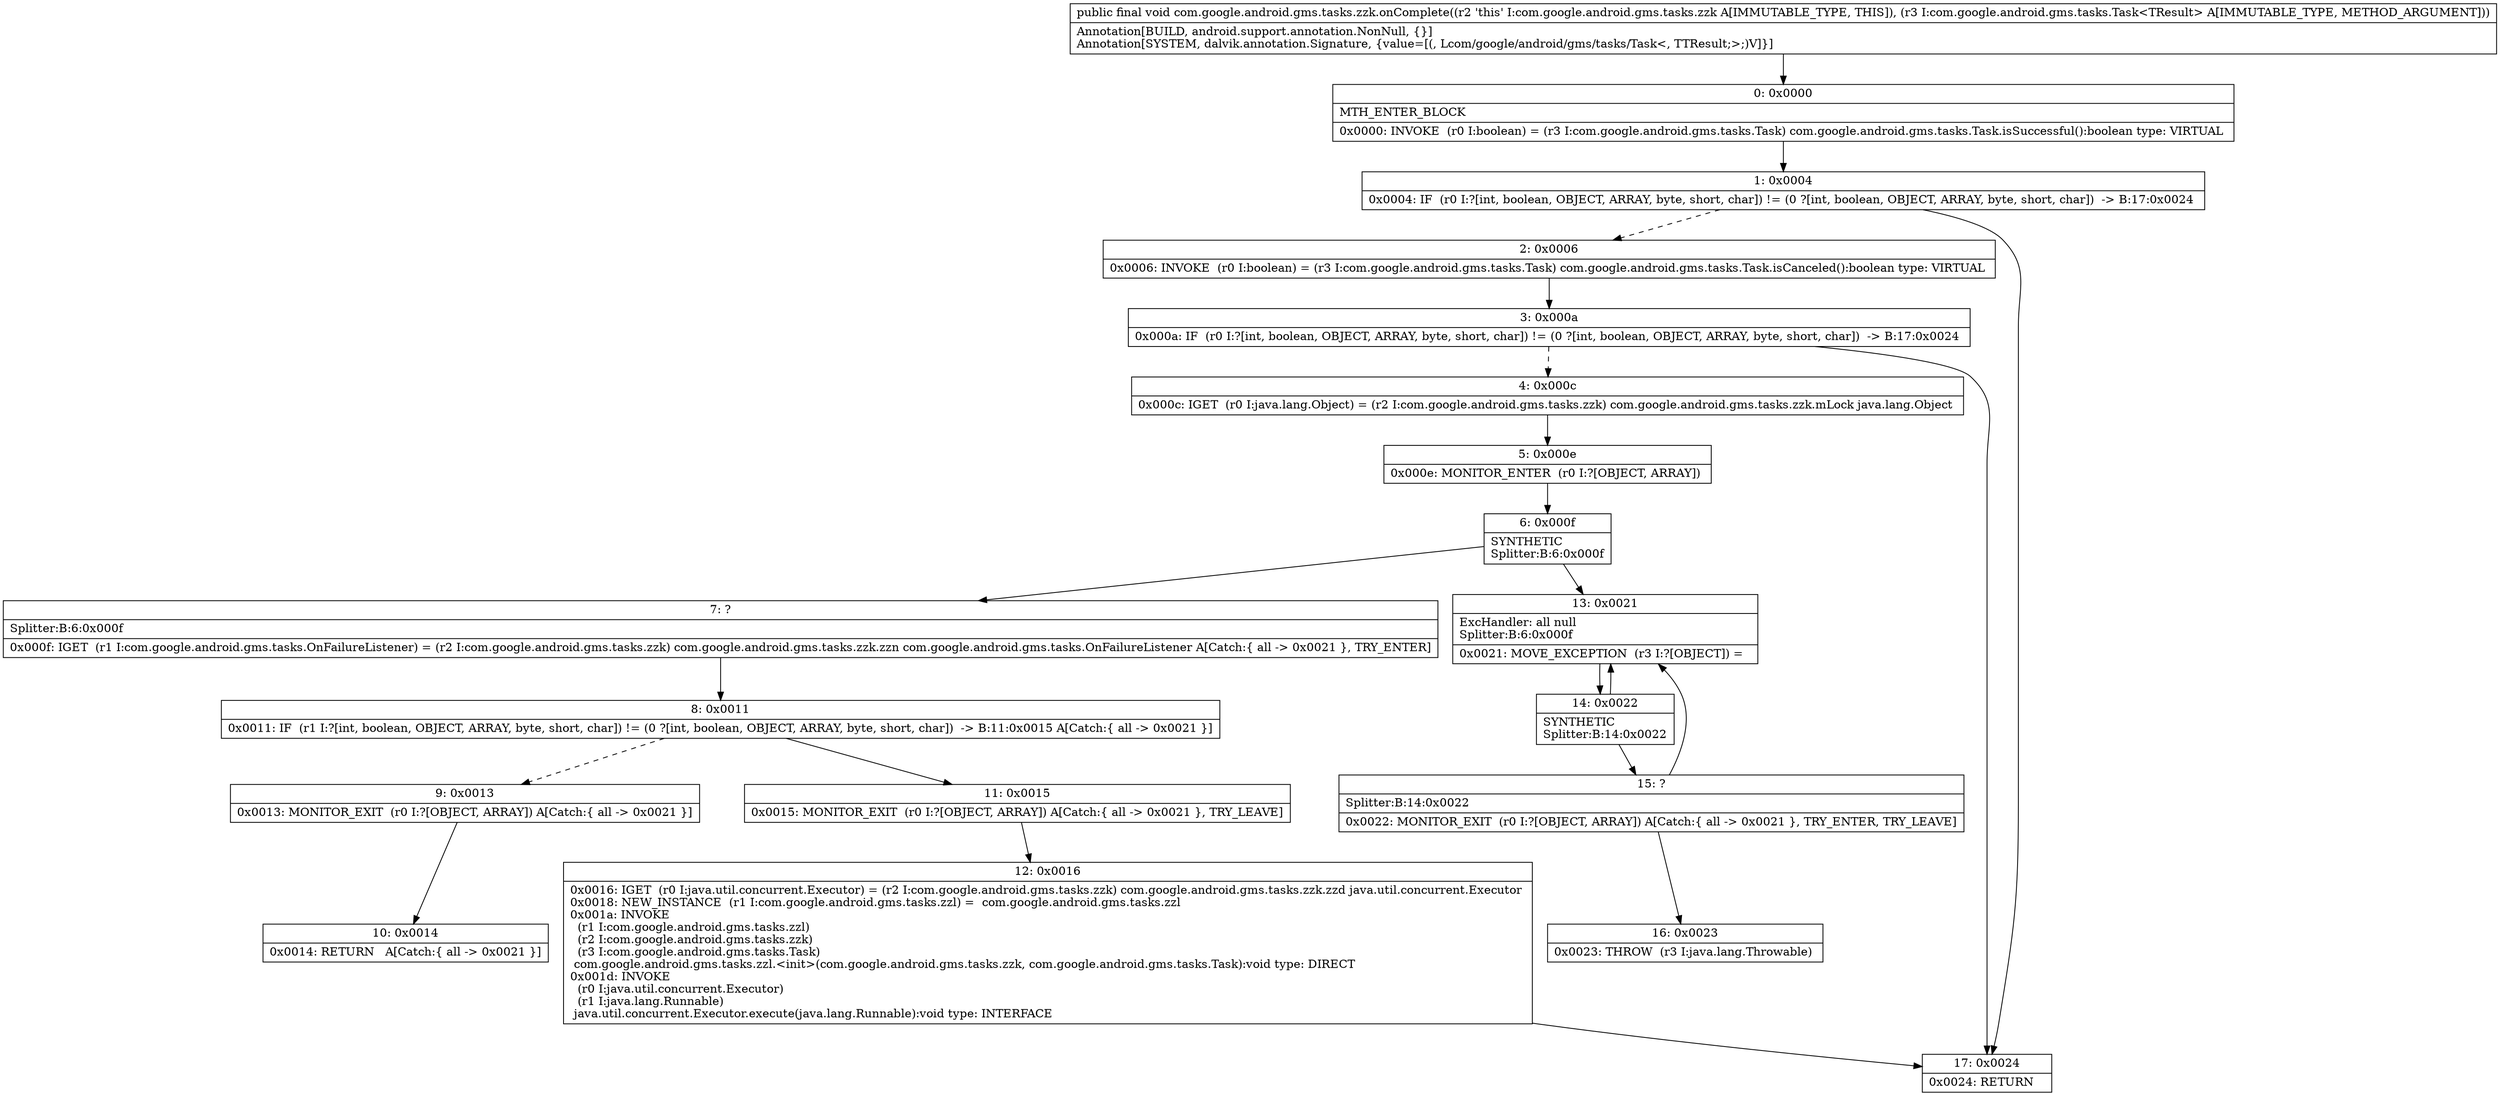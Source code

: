 digraph "CFG forcom.google.android.gms.tasks.zzk.onComplete(Lcom\/google\/android\/gms\/tasks\/Task;)V" {
Node_0 [shape=record,label="{0\:\ 0x0000|MTH_ENTER_BLOCK\l|0x0000: INVOKE  (r0 I:boolean) = (r3 I:com.google.android.gms.tasks.Task) com.google.android.gms.tasks.Task.isSuccessful():boolean type: VIRTUAL \l}"];
Node_1 [shape=record,label="{1\:\ 0x0004|0x0004: IF  (r0 I:?[int, boolean, OBJECT, ARRAY, byte, short, char]) != (0 ?[int, boolean, OBJECT, ARRAY, byte, short, char])  \-\> B:17:0x0024 \l}"];
Node_2 [shape=record,label="{2\:\ 0x0006|0x0006: INVOKE  (r0 I:boolean) = (r3 I:com.google.android.gms.tasks.Task) com.google.android.gms.tasks.Task.isCanceled():boolean type: VIRTUAL \l}"];
Node_3 [shape=record,label="{3\:\ 0x000a|0x000a: IF  (r0 I:?[int, boolean, OBJECT, ARRAY, byte, short, char]) != (0 ?[int, boolean, OBJECT, ARRAY, byte, short, char])  \-\> B:17:0x0024 \l}"];
Node_4 [shape=record,label="{4\:\ 0x000c|0x000c: IGET  (r0 I:java.lang.Object) = (r2 I:com.google.android.gms.tasks.zzk) com.google.android.gms.tasks.zzk.mLock java.lang.Object \l}"];
Node_5 [shape=record,label="{5\:\ 0x000e|0x000e: MONITOR_ENTER  (r0 I:?[OBJECT, ARRAY]) \l}"];
Node_6 [shape=record,label="{6\:\ 0x000f|SYNTHETIC\lSplitter:B:6:0x000f\l}"];
Node_7 [shape=record,label="{7\:\ ?|Splitter:B:6:0x000f\l|0x000f: IGET  (r1 I:com.google.android.gms.tasks.OnFailureListener) = (r2 I:com.google.android.gms.tasks.zzk) com.google.android.gms.tasks.zzk.zzn com.google.android.gms.tasks.OnFailureListener A[Catch:\{ all \-\> 0x0021 \}, TRY_ENTER]\l}"];
Node_8 [shape=record,label="{8\:\ 0x0011|0x0011: IF  (r1 I:?[int, boolean, OBJECT, ARRAY, byte, short, char]) != (0 ?[int, boolean, OBJECT, ARRAY, byte, short, char])  \-\> B:11:0x0015 A[Catch:\{ all \-\> 0x0021 \}]\l}"];
Node_9 [shape=record,label="{9\:\ 0x0013|0x0013: MONITOR_EXIT  (r0 I:?[OBJECT, ARRAY]) A[Catch:\{ all \-\> 0x0021 \}]\l}"];
Node_10 [shape=record,label="{10\:\ 0x0014|0x0014: RETURN   A[Catch:\{ all \-\> 0x0021 \}]\l}"];
Node_11 [shape=record,label="{11\:\ 0x0015|0x0015: MONITOR_EXIT  (r0 I:?[OBJECT, ARRAY]) A[Catch:\{ all \-\> 0x0021 \}, TRY_LEAVE]\l}"];
Node_12 [shape=record,label="{12\:\ 0x0016|0x0016: IGET  (r0 I:java.util.concurrent.Executor) = (r2 I:com.google.android.gms.tasks.zzk) com.google.android.gms.tasks.zzk.zzd java.util.concurrent.Executor \l0x0018: NEW_INSTANCE  (r1 I:com.google.android.gms.tasks.zzl) =  com.google.android.gms.tasks.zzl \l0x001a: INVOKE  \l  (r1 I:com.google.android.gms.tasks.zzl)\l  (r2 I:com.google.android.gms.tasks.zzk)\l  (r3 I:com.google.android.gms.tasks.Task)\l com.google.android.gms.tasks.zzl.\<init\>(com.google.android.gms.tasks.zzk, com.google.android.gms.tasks.Task):void type: DIRECT \l0x001d: INVOKE  \l  (r0 I:java.util.concurrent.Executor)\l  (r1 I:java.lang.Runnable)\l java.util.concurrent.Executor.execute(java.lang.Runnable):void type: INTERFACE \l}"];
Node_13 [shape=record,label="{13\:\ 0x0021|ExcHandler: all null\lSplitter:B:6:0x000f\l|0x0021: MOVE_EXCEPTION  (r3 I:?[OBJECT]) =  \l}"];
Node_14 [shape=record,label="{14\:\ 0x0022|SYNTHETIC\lSplitter:B:14:0x0022\l}"];
Node_15 [shape=record,label="{15\:\ ?|Splitter:B:14:0x0022\l|0x0022: MONITOR_EXIT  (r0 I:?[OBJECT, ARRAY]) A[Catch:\{ all \-\> 0x0021 \}, TRY_ENTER, TRY_LEAVE]\l}"];
Node_16 [shape=record,label="{16\:\ 0x0023|0x0023: THROW  (r3 I:java.lang.Throwable) \l}"];
Node_17 [shape=record,label="{17\:\ 0x0024|0x0024: RETURN   \l}"];
MethodNode[shape=record,label="{public final void com.google.android.gms.tasks.zzk.onComplete((r2 'this' I:com.google.android.gms.tasks.zzk A[IMMUTABLE_TYPE, THIS]), (r3 I:com.google.android.gms.tasks.Task\<TResult\> A[IMMUTABLE_TYPE, METHOD_ARGUMENT]))  | Annotation[BUILD, android.support.annotation.NonNull, \{\}]\lAnnotation[SYSTEM, dalvik.annotation.Signature, \{value=[(, Lcom\/google\/android\/gms\/tasks\/Task\<, TTResult;\>;)V]\}]\l}"];
MethodNode -> Node_0;
Node_0 -> Node_1;
Node_1 -> Node_2[style=dashed];
Node_1 -> Node_17;
Node_2 -> Node_3;
Node_3 -> Node_4[style=dashed];
Node_3 -> Node_17;
Node_4 -> Node_5;
Node_5 -> Node_6;
Node_6 -> Node_7;
Node_6 -> Node_13;
Node_7 -> Node_8;
Node_8 -> Node_9[style=dashed];
Node_8 -> Node_11;
Node_9 -> Node_10;
Node_11 -> Node_12;
Node_12 -> Node_17;
Node_13 -> Node_14;
Node_14 -> Node_15;
Node_14 -> Node_13;
Node_15 -> Node_16;
Node_15 -> Node_13;
}

